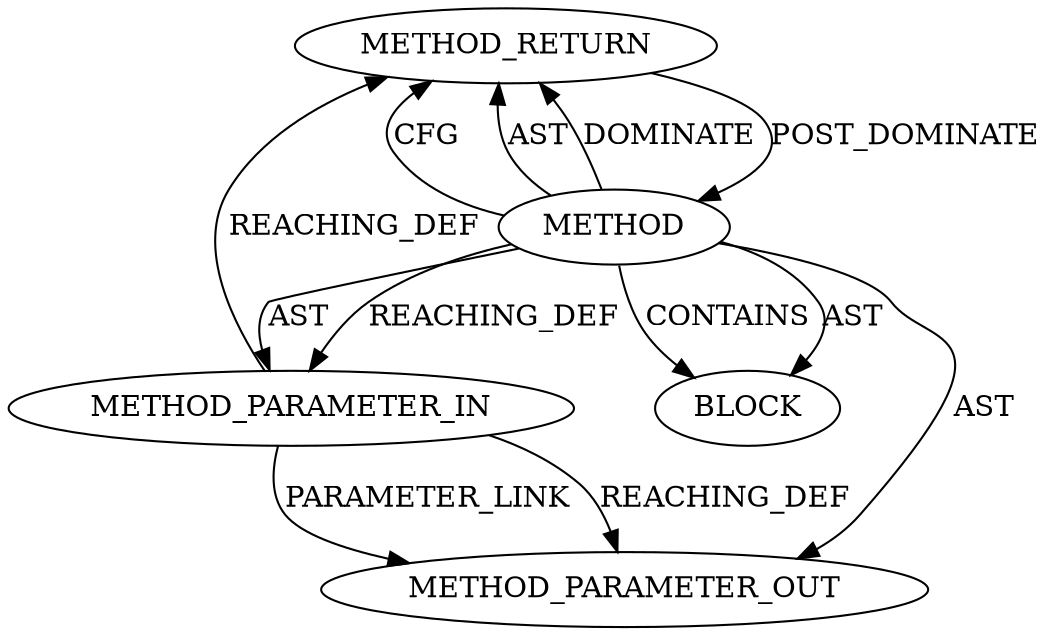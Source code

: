 digraph {
  21045 [label=METHOD_RETURN ORDER=2 CODE="RET" TYPE_FULL_NAME="ANY" EVALUATION_STRATEGY="BY_VALUE"]
  21044 [label=BLOCK ORDER=1 ARGUMENT_INDEX=1 CODE="<empty>" TYPE_FULL_NAME="ANY"]
  21043 [label=METHOD_PARAMETER_IN ORDER=1 CODE="p1" IS_VARIADIC=false TYPE_FULL_NAME="ANY" EVALUATION_STRATEGY="BY_VALUE" INDEX=1 NAME="p1"]
  22431 [label=METHOD_PARAMETER_OUT ORDER=1 CODE="p1" IS_VARIADIC=false TYPE_FULL_NAME="ANY" EVALUATION_STRATEGY="BY_VALUE" INDEX=1 NAME="p1"]
  21042 [label=METHOD AST_PARENT_TYPE="NAMESPACE_BLOCK" AST_PARENT_FULL_NAME="<global>" ORDER=0 CODE="<empty>" FULL_NAME="list_empty" IS_EXTERNAL=true FILENAME="<empty>" SIGNATURE="" NAME="list_empty"]
  21042 -> 21045 [label=CFG ]
  21042 -> 22431 [label=AST ]
  21042 -> 21044 [label=AST ]
  21042 -> 21045 [label=AST ]
  21042 -> 21045 [label=DOMINATE ]
  21043 -> 22431 [label=REACHING_DEF VARIABLE="p1"]
  21042 -> 21043 [label=REACHING_DEF VARIABLE=""]
  21043 -> 22431 [label=PARAMETER_LINK ]
  21043 -> 21045 [label=REACHING_DEF VARIABLE="p1"]
  21045 -> 21042 [label=POST_DOMINATE ]
  21042 -> 21043 [label=AST ]
  21042 -> 21044 [label=CONTAINS ]
}
